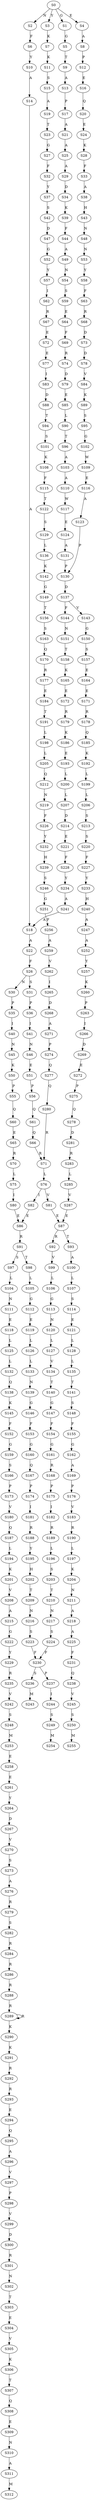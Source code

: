strict digraph  {
	S0 -> S1 [ label = G ];
	S0 -> S2 [ label = N ];
	S0 -> S3 [ label = Y ];
	S0 -> S4 [ label = E ];
	S1 -> S5 [ label = G ];
	S2 -> S6 [ label = F ];
	S3 -> S7 [ label = K ];
	S4 -> S8 [ label = A ];
	S5 -> S9 [ label = T ];
	S6 -> S10 [ label = Y ];
	S7 -> S11 [ label = K ];
	S8 -> S12 [ label = P ];
	S9 -> S13 [ label = A ];
	S10 -> S14 [ label = A ];
	S11 -> S15 [ label = S ];
	S12 -> S16 [ label = E ];
	S13 -> S17 [ label = P ];
	S14 -> S18 [ label = A ];
	S15 -> S19 [ label = A ];
	S16 -> S20 [ label = Q ];
	S17 -> S21 [ label = A ];
	S18 -> S22 [ label = A ];
	S19 -> S23 [ label = T ];
	S20 -> S24 [ label = E ];
	S21 -> S25 [ label = A ];
	S22 -> S26 [ label = F ];
	S23 -> S27 [ label = G ];
	S24 -> S28 [ label = K ];
	S25 -> S29 [ label = A ];
	S26 -> S30 [ label = N ];
	S26 -> S31 [ label = S ];
	S27 -> S32 [ label = F ];
	S28 -> S33 [ label = F ];
	S29 -> S34 [ label = D ];
	S30 -> S35 [ label = P ];
	S31 -> S36 [ label = P ];
	S32 -> S37 [ label = Y ];
	S33 -> S38 [ label = A ];
	S34 -> S39 [ label = K ];
	S35 -> S40 [ label = I ];
	S36 -> S41 [ label = I ];
	S37 -> S42 [ label = S ];
	S38 -> S43 [ label = H ];
	S39 -> S44 [ label = F ];
	S40 -> S45 [ label = N ];
	S41 -> S46 [ label = N ];
	S42 -> S47 [ label = D ];
	S43 -> S48 [ label = N ];
	S44 -> S49 [ label = A ];
	S45 -> S50 [ label = K ];
	S46 -> S51 [ label = E ];
	S47 -> S52 [ label = G ];
	S48 -> S53 [ label = N ];
	S49 -> S54 [ label = N ];
	S50 -> S55 [ label = P ];
	S51 -> S56 [ label = P ];
	S52 -> S57 [ label = Y ];
	S53 -> S58 [ label = Y ];
	S54 -> S59 [ label = S ];
	S55 -> S60 [ label = Q ];
	S56 -> S61 [ label = Q ];
	S57 -> S62 [ label = I ];
	S58 -> S63 [ label = F ];
	S59 -> S64 [ label = E ];
	S60 -> S65 [ label = E ];
	S61 -> S66 [ label = Q ];
	S62 -> S67 [ label = R ];
	S63 -> S68 [ label = R ];
	S64 -> S69 [ label = F ];
	S65 -> S70 [ label = R ];
	S66 -> S71 [ label = R ];
	S67 -> S72 [ label = E ];
	S68 -> S73 [ label = D ];
	S69 -> S74 [ label = R ];
	S70 -> S75 [ label = L ];
	S71 -> S76 [ label = L ];
	S72 -> S77 [ label = E ];
	S73 -> S78 [ label = D ];
	S74 -> S79 [ label = D ];
	S75 -> S80 [ label = I ];
	S76 -> S81 [ label = V ];
	S76 -> S82 [ label = I ];
	S77 -> S83 [ label = I ];
	S78 -> S84 [ label = V ];
	S79 -> S85 [ label = E ];
	S80 -> S86 [ label = E ];
	S81 -> S87 [ label = E ];
	S82 -> S86 [ label = E ];
	S83 -> S88 [ label = D ];
	S84 -> S89 [ label = K ];
	S85 -> S90 [ label = L ];
	S86 -> S91 [ label = R ];
	S87 -> S92 [ label = R ];
	S87 -> S93 [ label = T ];
	S88 -> S94 [ label = T ];
	S89 -> S95 [ label = S ];
	S90 -> S96 [ label = T ];
	S91 -> S97 [ label = S ];
	S91 -> S98 [ label = T ];
	S92 -> S99 [ label = V ];
	S93 -> S100 [ label = A ];
	S94 -> S101 [ label = S ];
	S95 -> S102 [ label = G ];
	S96 -> S103 [ label = A ];
	S97 -> S104 [ label = L ];
	S98 -> S105 [ label = L ];
	S99 -> S106 [ label = L ];
	S100 -> S107 [ label = L ];
	S101 -> S108 [ label = K ];
	S102 -> S109 [ label = W ];
	S103 -> S110 [ label = A ];
	S104 -> S111 [ label = N ];
	S105 -> S112 [ label = G ];
	S106 -> S113 [ label = G ];
	S107 -> S114 [ label = S ];
	S108 -> S115 [ label = F ];
	S109 -> S116 [ label = E ];
	S110 -> S117 [ label = W ];
	S111 -> S118 [ label = E ];
	S112 -> S119 [ label = E ];
	S113 -> S120 [ label = N ];
	S114 -> S121 [ label = E ];
	S115 -> S122 [ label = T ];
	S116 -> S123 [ label = A ];
	S117 -> S124 [ label = E ];
	S118 -> S125 [ label = L ];
	S119 -> S126 [ label = L ];
	S120 -> S127 [ label = L ];
	S121 -> S128 [ label = L ];
	S122 -> S129 [ label = S ];
	S123 -> S130 [ label = P ];
	S124 -> S131 [ label = A ];
	S125 -> S132 [ label = L ];
	S126 -> S133 [ label = L ];
	S127 -> S134 [ label = V ];
	S128 -> S135 [ label = L ];
	S129 -> S136 [ label = L ];
	S130 -> S137 [ label = D ];
	S131 -> S130 [ label = P ];
	S132 -> S138 [ label = Q ];
	S133 -> S139 [ label = N ];
	S134 -> S140 [ label = T ];
	S135 -> S141 [ label = T ];
	S136 -> S142 [ label = K ];
	S137 -> S143 [ label = V ];
	S137 -> S144 [ label = F ];
	S138 -> S145 [ label = K ];
	S139 -> S146 [ label = G ];
	S140 -> S147 [ label = G ];
	S141 -> S148 [ label = S ];
	S142 -> S149 [ label = G ];
	S143 -> S150 [ label = G ];
	S144 -> S151 [ label = N ];
	S145 -> S152 [ label = F ];
	S146 -> S153 [ label = F ];
	S147 -> S154 [ label = F ];
	S148 -> S155 [ label = F ];
	S149 -> S156 [ label = T ];
	S150 -> S157 [ label = S ];
	S151 -> S158 [ label = T ];
	S152 -> S159 [ label = G ];
	S153 -> S160 [ label = G ];
	S154 -> S161 [ label = G ];
	S155 -> S162 [ label = G ];
	S156 -> S163 [ label = S ];
	S157 -> S164 [ label = E ];
	S158 -> S165 [ label = K ];
	S159 -> S166 [ label = S ];
	S160 -> S167 [ label = Q ];
	S161 -> S168 [ label = R ];
	S162 -> S169 [ label = A ];
	S163 -> S170 [ label = Q ];
	S164 -> S171 [ label = E ];
	S165 -> S172 [ label = E ];
	S166 -> S173 [ label = P ];
	S167 -> S174 [ label = P ];
	S168 -> S175 [ label = P ];
	S169 -> S176 [ label = P ];
	S170 -> S177 [ label = R ];
	S171 -> S178 [ label = R ];
	S172 -> S179 [ label = R ];
	S173 -> S180 [ label = V ];
	S174 -> S181 [ label = I ];
	S175 -> S182 [ label = I ];
	S176 -> S183 [ label = V ];
	S177 -> S184 [ label = E ];
	S178 -> S185 [ label = Q ];
	S179 -> S186 [ label = K ];
	S180 -> S187 [ label = Q ];
	S181 -> S188 [ label = R ];
	S182 -> S189 [ label = R ];
	S183 -> S190 [ label = R ];
	S184 -> S191 [ label = T ];
	S185 -> S192 [ label = K ];
	S186 -> S193 [ label = E ];
	S187 -> S194 [ label = L ];
	S188 -> S195 [ label = Y ];
	S189 -> S196 [ label = L ];
	S190 -> S197 [ label = L ];
	S191 -> S198 [ label = L ];
	S192 -> S199 [ label = L ];
	S193 -> S200 [ label = L ];
	S194 -> S201 [ label = K ];
	S195 -> S202 [ label = H ];
	S196 -> S203 [ label = S ];
	S197 -> S204 [ label = K ];
	S198 -> S205 [ label = L ];
	S199 -> S206 [ label = L ];
	S200 -> S207 [ label = L ];
	S201 -> S208 [ label = V ];
	S202 -> S209 [ label = T ];
	S203 -> S210 [ label = T ];
	S204 -> S211 [ label = N ];
	S205 -> S212 [ label = Q ];
	S206 -> S213 [ label = S ];
	S207 -> S214 [ label = D ];
	S208 -> S215 [ label = A ];
	S209 -> S216 [ label = N ];
	S210 -> S217 [ label = N ];
	S211 -> S218 [ label = A ];
	S212 -> S219 [ label = N ];
	S213 -> S220 [ label = S ];
	S214 -> S221 [ label = E ];
	S215 -> S222 [ label = G ];
	S216 -> S223 [ label = S ];
	S217 -> S224 [ label = S ];
	S218 -> S225 [ label = A ];
	S219 -> S226 [ label = F ];
	S220 -> S227 [ label = F ];
	S221 -> S228 [ label = F ];
	S222 -> S229 [ label = Y ];
	S223 -> S230 [ label = F ];
	S224 -> S230 [ label = F ];
	S225 -> S231 [ label = F ];
	S226 -> S232 [ label = Y ];
	S227 -> S233 [ label = Y ];
	S228 -> S234 [ label = Y ];
	S229 -> S235 [ label = R ];
	S230 -> S236 [ label = S ];
	S230 -> S237 [ label = P ];
	S231 -> S238 [ label = Q ];
	S232 -> S239 [ label = H ];
	S233 -> S240 [ label = H ];
	S234 -> S241 [ label = A ];
	S235 -> S242 [ label = V ];
	S236 -> S243 [ label = M ];
	S237 -> S244 [ label = I ];
	S238 -> S245 [ label = V ];
	S239 -> S246 [ label = S ];
	S240 -> S247 [ label = A ];
	S241 -> S18 [ label = A ];
	S242 -> S248 [ label = S ];
	S244 -> S249 [ label = S ];
	S245 -> S250 [ label = S ];
	S246 -> S251 [ label = G ];
	S247 -> S252 [ label = A ];
	S248 -> S253 [ label = M ];
	S249 -> S254 [ label = M ];
	S250 -> S255 [ label = M ];
	S251 -> S256 [ label = F ];
	S252 -> S257 [ label = Y ];
	S253 -> S258 [ label = E ];
	S256 -> S259 [ label = A ];
	S257 -> S260 [ label = K ];
	S258 -> S261 [ label = E ];
	S259 -> S262 [ label = V ];
	S260 -> S263 [ label = P ];
	S261 -> S264 [ label = Y ];
	S262 -> S265 [ label = I ];
	S263 -> S266 [ label = I ];
	S264 -> S267 [ label = D ];
	S265 -> S268 [ label = D ];
	S266 -> S269 [ label = D ];
	S267 -> S270 [ label = V ];
	S268 -> S271 [ label = A ];
	S269 -> S272 [ label = E ];
	S270 -> S273 [ label = S ];
	S271 -> S274 [ label = P ];
	S272 -> S275 [ label = P ];
	S273 -> S276 [ label = A ];
	S274 -> S277 [ label = Q ];
	S275 -> S278 [ label = Q ];
	S276 -> S279 [ label = R ];
	S277 -> S280 [ label = Q ];
	S278 -> S281 [ label = D ];
	S279 -> S282 [ label = S ];
	S280 -> S71 [ label = R ];
	S281 -> S283 [ label = R ];
	S282 -> S284 [ label = R ];
	S283 -> S285 [ label = L ];
	S284 -> S286 [ label = R ];
	S285 -> S287 [ label = V ];
	S286 -> S288 [ label = R ];
	S287 -> S87 [ label = E ];
	S288 -> S289 [ label = R ];
	S289 -> S290 [ label = K ];
	S289 -> S289 [ label = R ];
	S290 -> S291 [ label = K ];
	S291 -> S292 [ label = R ];
	S292 -> S293 [ label = R ];
	S293 -> S294 [ label = E ];
	S294 -> S295 [ label = Q ];
	S295 -> S296 [ label = A ];
	S296 -> S297 [ label = V ];
	S297 -> S298 [ label = P ];
	S298 -> S299 [ label = V ];
	S299 -> S300 [ label = D ];
	S300 -> S301 [ label = R ];
	S301 -> S302 [ label = N ];
	S302 -> S303 [ label = T ];
	S303 -> S304 [ label = E ];
	S304 -> S305 [ label = V ];
	S305 -> S306 [ label = K ];
	S306 -> S307 [ label = T ];
	S307 -> S308 [ label = Q ];
	S308 -> S309 [ label = E ];
	S309 -> S310 [ label = N ];
	S310 -> S311 [ label = A ];
	S311 -> S312 [ label = M ];
}
